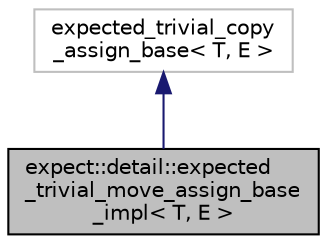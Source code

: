 digraph "expect::detail::expected_trivial_move_assign_base_impl&lt; T, E &gt;"
{
  edge [fontname="Helvetica",fontsize="10",labelfontname="Helvetica",labelfontsize="10"];
  node [fontname="Helvetica",fontsize="10",shape=record];
  Node2 [label="expect::detail::expected\l_trivial_move_assign_base\l_impl\< T, E \>",height=0.2,width=0.4,color="black", fillcolor="grey75", style="filled", fontcolor="black"];
  Node3 -> Node2 [dir="back",color="midnightblue",fontsize="10",style="solid",fontname="Helvetica"];
  Node3 [label="expected_trivial_copy\l_assign_base\< T, E \>",height=0.2,width=0.4,color="grey75", fillcolor="white", style="filled"];
}
